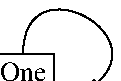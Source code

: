 input boxes
defaultfont:="ptmr8r";
warningcheck:=0;
beginfig(1)
boxjoin(a.se=b.nw);
boxit.one("One");
boxit.two("Two");
drawboxed(one,two);
drawarrow one.n{up}..two.n;
endfig;
end;
